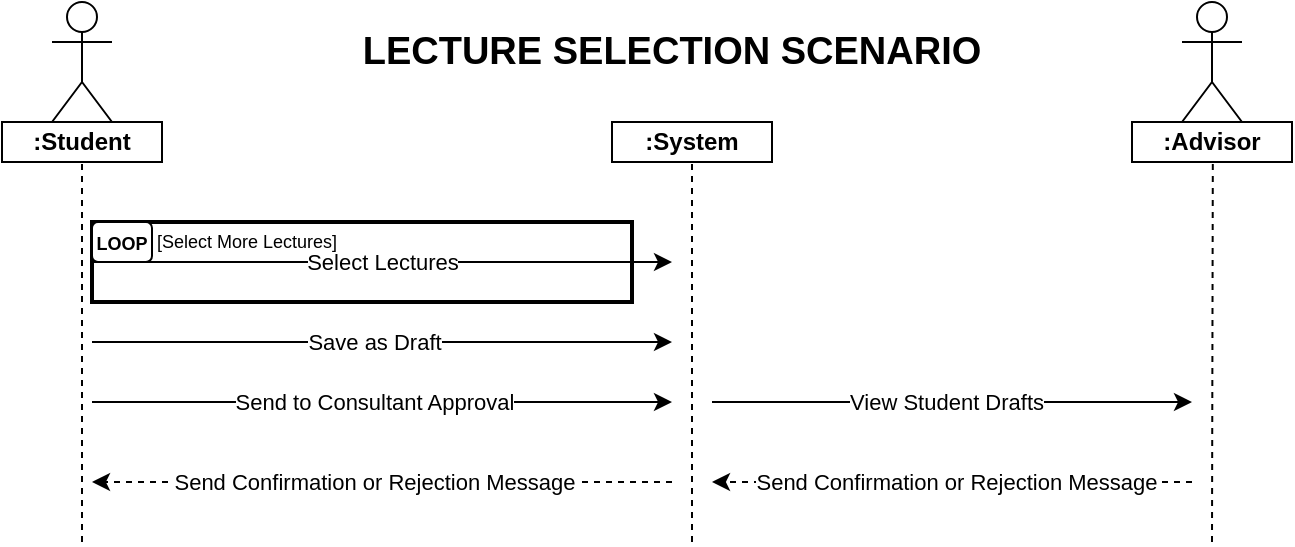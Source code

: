 <mxfile version="20.5.3" type="device"><diagram id="uaZUmLlsnSFyL9ZiQzqv" name="Sayfa -1"><mxGraphModel dx="865" dy="449" grid="1" gridSize="10" guides="1" tooltips="1" connect="1" arrows="1" fold="1" page="1" pageScale="1" pageWidth="827" pageHeight="1169" math="0" shadow="0"><root><mxCell id="0"/><mxCell id="1" parent="0"/><mxCell id="xkZVY6VjLSt4iVgIyeRt-5" value="Actor" style="shape=umlActor;verticalLabelPosition=bottom;verticalAlign=top;html=1;outlineConnect=0;" vertex="1" parent="1"><mxGeometry x="40" y="140" width="30" height="60" as="geometry"/></mxCell><mxCell id="xkZVY6VjLSt4iVgIyeRt-6" value="&lt;b&gt;:Student&lt;/b&gt;" style="rounded=0;whiteSpace=wrap;html=1;" vertex="1" parent="1"><mxGeometry x="15" y="200" width="80" height="20" as="geometry"/></mxCell><mxCell id="xkZVY6VjLSt4iVgIyeRt-8" value="" style="endArrow=none;dashed=1;html=1;rounded=0;entryX=0.5;entryY=1;entryDx=0;entryDy=0;" edge="1" parent="1" target="xkZVY6VjLSt4iVgIyeRt-6"><mxGeometry width="50" height="50" relative="1" as="geometry"><mxPoint x="55" y="410" as="sourcePoint"/><mxPoint x="440" y="250" as="targetPoint"/><Array as="points"/></mxGeometry></mxCell><mxCell id="xkZVY6VjLSt4iVgIyeRt-10" value="&lt;b&gt;:System&lt;/b&gt;" style="rounded=0;whiteSpace=wrap;html=1;" vertex="1" parent="1"><mxGeometry x="320" y="200" width="80" height="20" as="geometry"/></mxCell><mxCell id="xkZVY6VjLSt4iVgIyeRt-11" value="" style="endArrow=none;dashed=1;html=1;rounded=0;entryX=0.5;entryY=1;entryDx=0;entryDy=0;" edge="1" parent="1"><mxGeometry width="50" height="50" relative="1" as="geometry"><mxPoint x="360" y="410" as="sourcePoint"/><mxPoint x="360" y="220" as="targetPoint"/><Array as="points"/></mxGeometry></mxCell><mxCell id="xkZVY6VjLSt4iVgIyeRt-12" value="Select Lectures" style="endArrow=classic;html=1;rounded=0;" edge="1" parent="1"><mxGeometry width="50" height="50" relative="1" as="geometry"><mxPoint x="60" y="270" as="sourcePoint"/><mxPoint x="350" y="270" as="targetPoint"/><Array as="points"><mxPoint x="240" y="270"/></Array></mxGeometry></mxCell><mxCell id="xkZVY6VjLSt4iVgIyeRt-13" value="Save as Draft" style="endArrow=classic;html=1;rounded=0;" edge="1" parent="1"><mxGeometry x="-0.029" width="50" height="50" relative="1" as="geometry"><mxPoint x="60" y="310" as="sourcePoint"/><mxPoint x="350" y="310" as="targetPoint"/><Array as="points"><mxPoint x="240" y="310"/></Array><mxPoint as="offset"/></mxGeometry></mxCell><mxCell id="xkZVY6VjLSt4iVgIyeRt-14" value="" style="shape=partialRectangle;whiteSpace=wrap;html=1;bottom=0;right=0;fillColor=none;strokeWidth=2;" vertex="1" parent="1"><mxGeometry x="60" y="250" width="270" height="40" as="geometry"/></mxCell><mxCell id="xkZVY6VjLSt4iVgIyeRt-15" value="" style="shape=partialRectangle;whiteSpace=wrap;html=1;top=0;left=0;fillColor=none;strokeWidth=2;" vertex="1" parent="1"><mxGeometry x="60" y="250" width="270" height="40" as="geometry"/></mxCell><mxCell id="xkZVY6VjLSt4iVgIyeRt-18" value="&lt;b&gt;&lt;font style=&quot;font-size: 9px;&quot;&gt;LOOP&lt;/font&gt;&lt;/b&gt;" style="rounded=1;whiteSpace=wrap;html=1;strokeWidth=1;" vertex="1" parent="1"><mxGeometry x="60" y="250" width="30" height="20" as="geometry"/></mxCell><mxCell id="xkZVY6VjLSt4iVgIyeRt-19" value="[Select More Lectures]" style="text;html=1;strokeColor=none;fillColor=none;align=center;verticalAlign=middle;whiteSpace=wrap;rounded=0;strokeWidth=1;fontSize=9;" vertex="1" parent="1"><mxGeometry x="85" y="245" width="105" height="30" as="geometry"/></mxCell><mxCell id="xkZVY6VjLSt4iVgIyeRt-22" value="Actor" style="shape=umlActor;verticalLabelPosition=bottom;verticalAlign=top;html=1;outlineConnect=0;" vertex="1" parent="1"><mxGeometry x="605" y="140" width="30" height="60" as="geometry"/></mxCell><mxCell id="xkZVY6VjLSt4iVgIyeRt-23" value="&lt;b&gt;:Advisor&lt;/b&gt;" style="rounded=0;whiteSpace=wrap;html=1;" vertex="1" parent="1"><mxGeometry x="580" y="200" width="80" height="20" as="geometry"/></mxCell><mxCell id="xkZVY6VjLSt4iVgIyeRt-24" value="" style="endArrow=none;dashed=1;html=1;rounded=0;entryX=0.5;entryY=1;entryDx=0;entryDy=0;" edge="1" parent="1"><mxGeometry width="50" height="50" relative="1" as="geometry"><mxPoint x="620" y="410" as="sourcePoint"/><mxPoint x="620.41" y="220" as="targetPoint"/><Array as="points"/></mxGeometry></mxCell><mxCell id="xkZVY6VjLSt4iVgIyeRt-25" value="Send to Consultant Approval" style="endArrow=classic;html=1;rounded=0;" edge="1" parent="1"><mxGeometry x="-0.029" width="50" height="50" relative="1" as="geometry"><mxPoint x="60" y="340" as="sourcePoint"/><mxPoint x="350" y="340" as="targetPoint"/><Array as="points"/><mxPoint as="offset"/></mxGeometry></mxCell><mxCell id="xkZVY6VjLSt4iVgIyeRt-26" value="View Student Drafts" style="endArrow=classic;html=1;rounded=0;" edge="1" parent="1"><mxGeometry x="-0.029" width="50" height="50" relative="1" as="geometry"><mxPoint x="370" y="340" as="sourcePoint"/><mxPoint x="610" y="340" as="targetPoint"/><Array as="points"/><mxPoint as="offset"/></mxGeometry></mxCell><mxCell id="xkZVY6VjLSt4iVgIyeRt-27" value="" style="endArrow=classic;html=1;rounded=0;fontSize=9;dashed=1;" edge="1" parent="1"><mxGeometry width="50" height="50" relative="1" as="geometry"><mxPoint x="610" y="380" as="sourcePoint"/><mxPoint x="370" y="380" as="targetPoint"/><Array as="points"/></mxGeometry></mxCell><mxCell id="xkZVY6VjLSt4iVgIyeRt-28" value="&lt;font style=&quot;font-size: 11px;&quot;&gt;Send Confirmation or Rejection Message&lt;/font&gt;" style="edgeLabel;html=1;align=center;verticalAlign=middle;resizable=0;points=[];fontSize=10;" vertex="1" connectable="0" parent="xkZVY6VjLSt4iVgIyeRt-27"><mxGeometry x="-0.105" y="4" relative="1" as="geometry"><mxPoint x="-11" y="-4" as="offset"/></mxGeometry></mxCell><mxCell id="xkZVY6VjLSt4iVgIyeRt-29" value="" style="endArrow=classic;html=1;rounded=0;fontSize=9;dashed=1;" edge="1" parent="1"><mxGeometry width="50" height="50" relative="1" as="geometry"><mxPoint x="350" y="380" as="sourcePoint"/><mxPoint x="60" y="380" as="targetPoint"/><Array as="points"/></mxGeometry></mxCell><mxCell id="xkZVY6VjLSt4iVgIyeRt-30" value="&lt;font style=&quot;font-size: 11px;&quot;&gt;Send Confirmation or Rejection Message&lt;/font&gt;" style="edgeLabel;html=1;align=center;verticalAlign=middle;resizable=0;points=[];fontSize=10;spacing=2;" vertex="1" connectable="0" parent="xkZVY6VjLSt4iVgIyeRt-29"><mxGeometry x="-0.105" y="4" relative="1" as="geometry"><mxPoint x="-19" y="-4" as="offset"/></mxGeometry></mxCell><mxCell id="xkZVY6VjLSt4iVgIyeRt-36" value="&lt;font size=&quot;1&quot; style=&quot;&quot;&gt;&lt;b style=&quot;font-size: 19px;&quot;&gt;LECTURE SELECTION SCENARIO&lt;/b&gt;&lt;/font&gt;" style="text;html=1;strokeColor=none;fillColor=none;align=center;verticalAlign=middle;whiteSpace=wrap;rounded=0;strokeWidth=1;fontSize=11;" vertex="1" parent="1"><mxGeometry x="160" y="150" width="380" height="30" as="geometry"/></mxCell></root></mxGraphModel></diagram></mxfile>